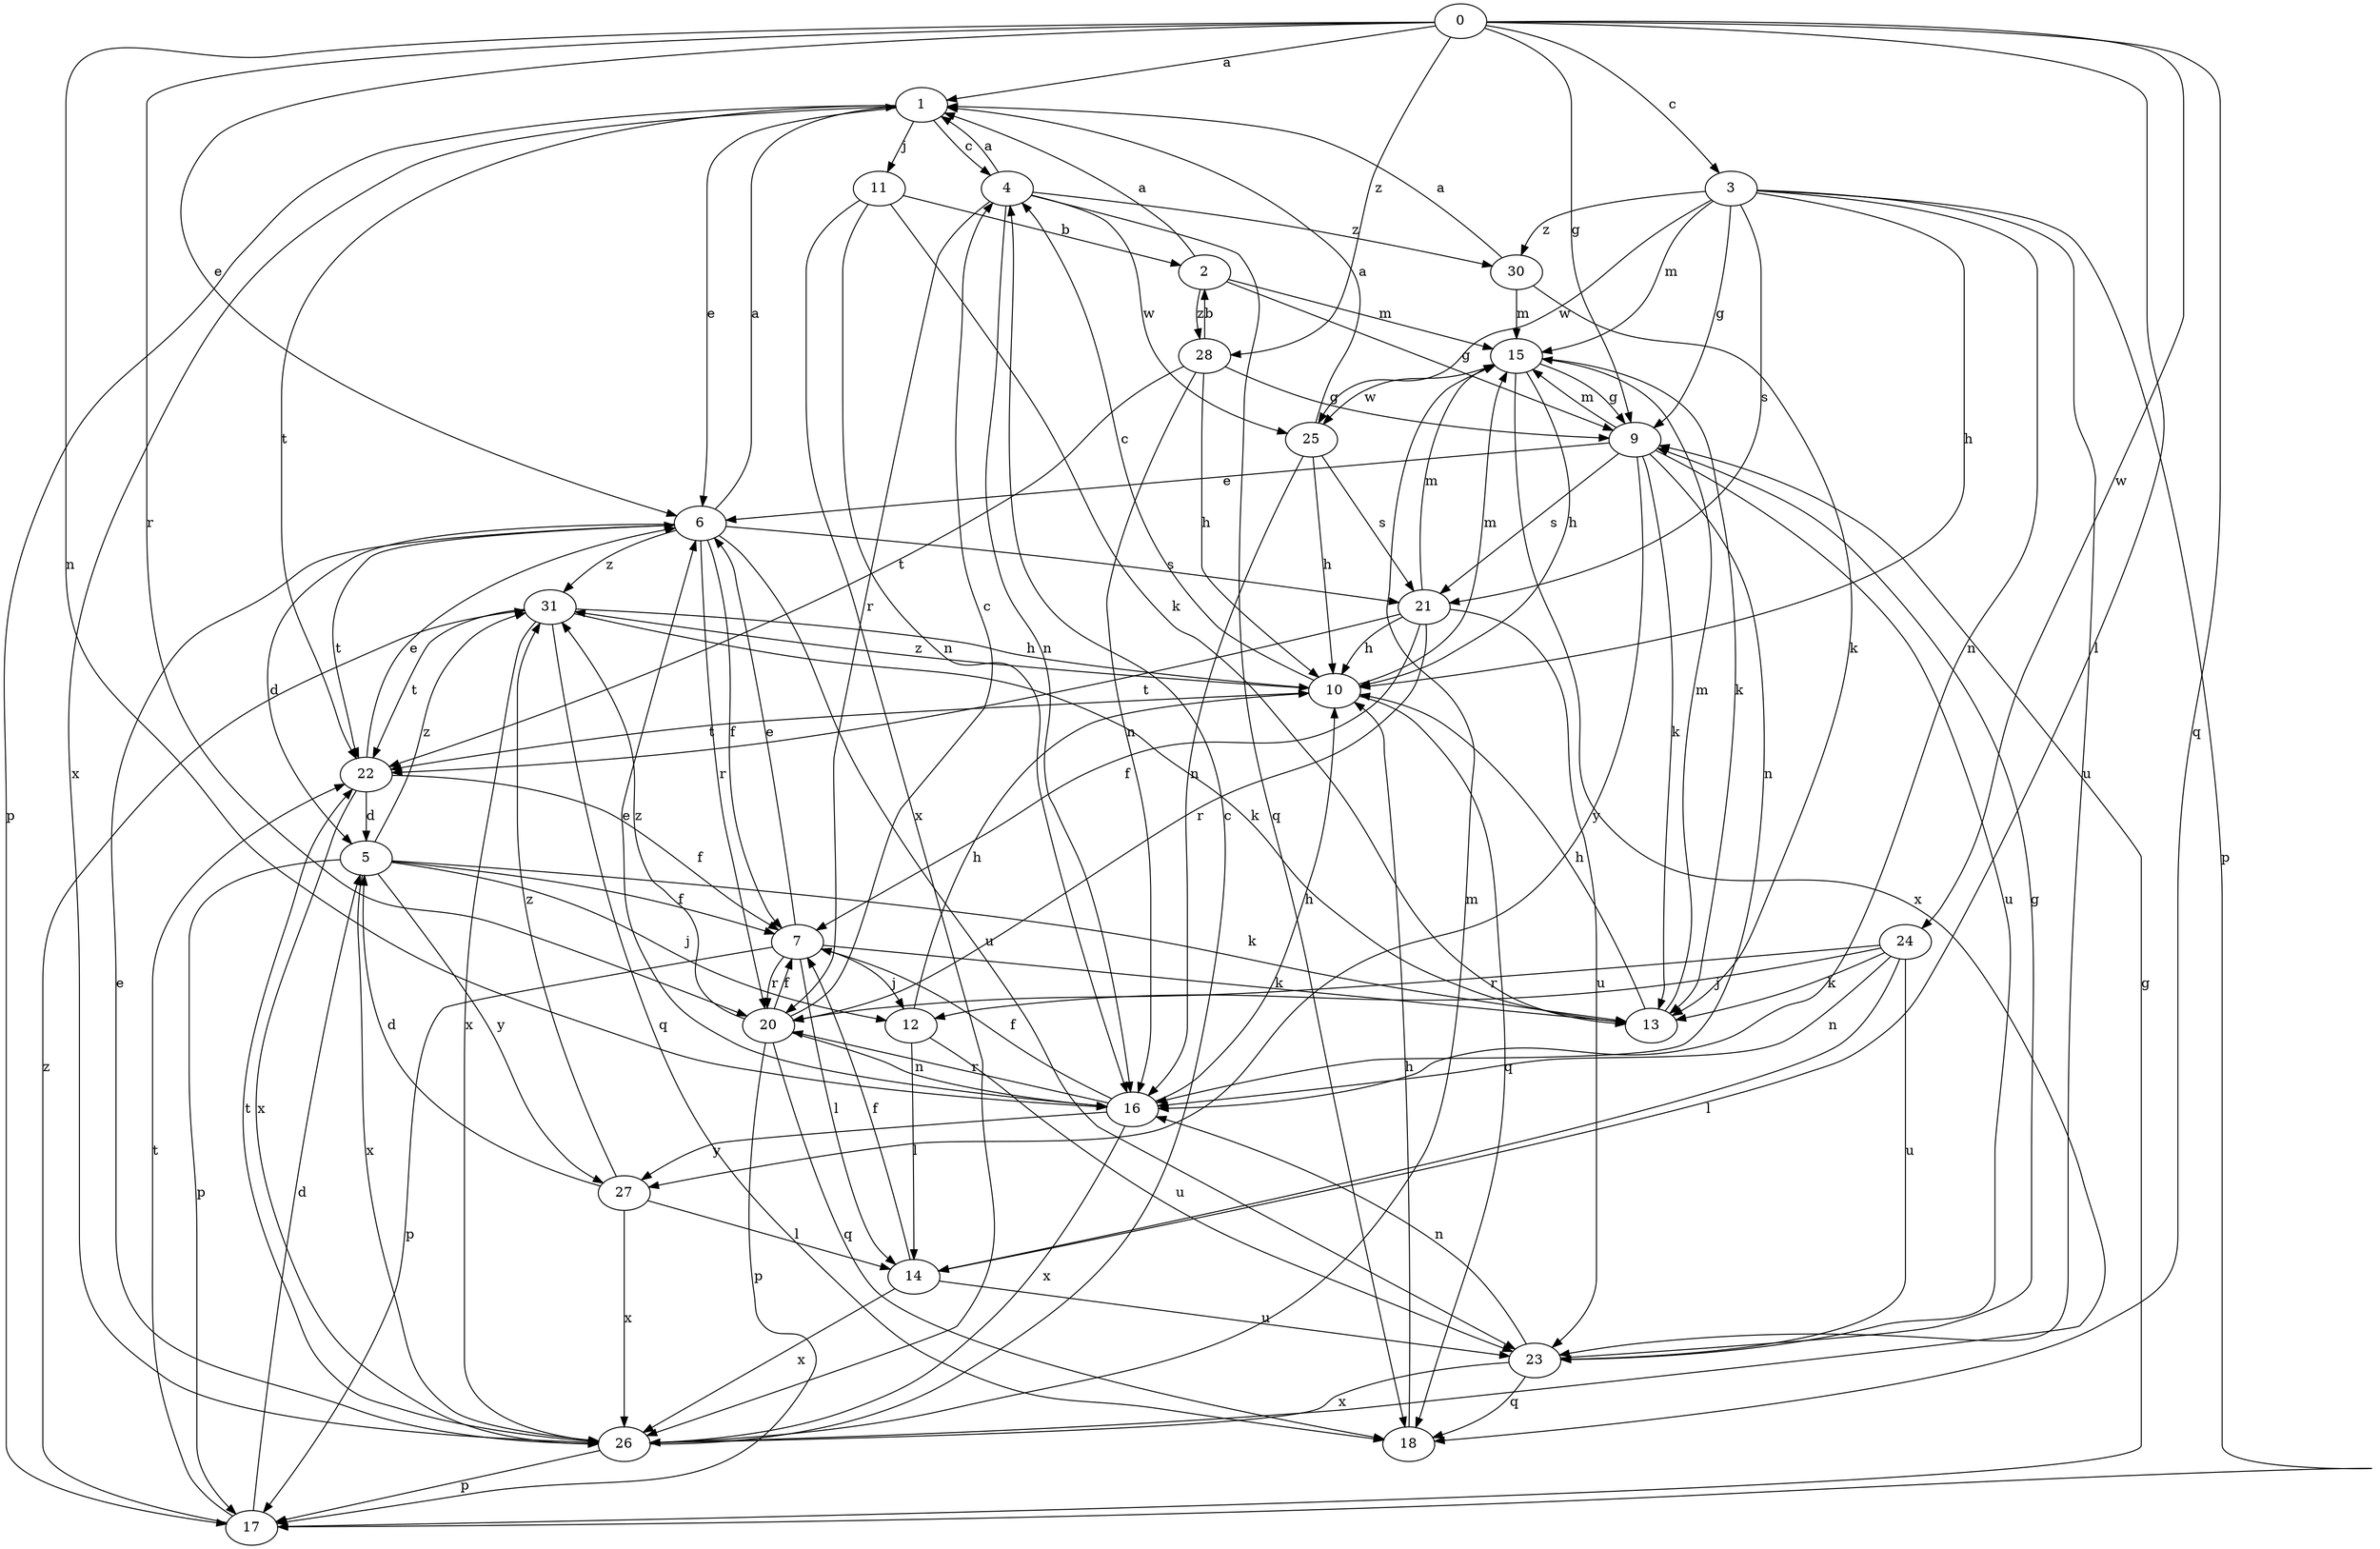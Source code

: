 strict digraph  {
0;
1;
2;
3;
4;
5;
6;
7;
9;
10;
11;
12;
13;
14;
15;
16;
17;
18;
20;
21;
22;
23;
24;
25;
26;
27;
28;
30;
31;
0 -> 1  [label=a];
0 -> 3  [label=c];
0 -> 6  [label=e];
0 -> 9  [label=g];
0 -> 14  [label=l];
0 -> 16  [label=n];
0 -> 18  [label=q];
0 -> 20  [label=r];
0 -> 24  [label=w];
0 -> 28  [label=z];
1 -> 4  [label=c];
1 -> 6  [label=e];
1 -> 11  [label=j];
1 -> 17  [label=p];
1 -> 22  [label=t];
1 -> 26  [label=x];
2 -> 1  [label=a];
2 -> 9  [label=g];
2 -> 15  [label=m];
2 -> 28  [label=z];
3 -> 9  [label=g];
3 -> 10  [label=h];
3 -> 15  [label=m];
3 -> 16  [label=n];
3 -> 17  [label=p];
3 -> 21  [label=s];
3 -> 23  [label=u];
3 -> 25  [label=w];
3 -> 30  [label=z];
4 -> 1  [label=a];
4 -> 16  [label=n];
4 -> 18  [label=q];
4 -> 20  [label=r];
4 -> 25  [label=w];
4 -> 30  [label=z];
5 -> 7  [label=f];
5 -> 12  [label=j];
5 -> 13  [label=k];
5 -> 17  [label=p];
5 -> 26  [label=x];
5 -> 27  [label=y];
5 -> 31  [label=z];
6 -> 1  [label=a];
6 -> 5  [label=d];
6 -> 7  [label=f];
6 -> 20  [label=r];
6 -> 21  [label=s];
6 -> 22  [label=t];
6 -> 23  [label=u];
6 -> 31  [label=z];
7 -> 6  [label=e];
7 -> 12  [label=j];
7 -> 13  [label=k];
7 -> 14  [label=l];
7 -> 17  [label=p];
7 -> 20  [label=r];
9 -> 6  [label=e];
9 -> 13  [label=k];
9 -> 15  [label=m];
9 -> 16  [label=n];
9 -> 21  [label=s];
9 -> 23  [label=u];
9 -> 27  [label=y];
10 -> 4  [label=c];
10 -> 15  [label=m];
10 -> 18  [label=q];
10 -> 22  [label=t];
10 -> 31  [label=z];
11 -> 2  [label=b];
11 -> 13  [label=k];
11 -> 16  [label=n];
11 -> 26  [label=x];
12 -> 10  [label=h];
12 -> 14  [label=l];
12 -> 23  [label=u];
13 -> 10  [label=h];
13 -> 15  [label=m];
14 -> 7  [label=f];
14 -> 23  [label=u];
14 -> 26  [label=x];
15 -> 9  [label=g];
15 -> 10  [label=h];
15 -> 13  [label=k];
15 -> 25  [label=w];
15 -> 26  [label=x];
16 -> 6  [label=e];
16 -> 7  [label=f];
16 -> 10  [label=h];
16 -> 20  [label=r];
16 -> 26  [label=x];
16 -> 27  [label=y];
17 -> 5  [label=d];
17 -> 9  [label=g];
17 -> 22  [label=t];
17 -> 31  [label=z];
18 -> 10  [label=h];
20 -> 4  [label=c];
20 -> 7  [label=f];
20 -> 16  [label=n];
20 -> 17  [label=p];
20 -> 18  [label=q];
20 -> 31  [label=z];
21 -> 7  [label=f];
21 -> 10  [label=h];
21 -> 15  [label=m];
21 -> 20  [label=r];
21 -> 22  [label=t];
21 -> 23  [label=u];
22 -> 5  [label=d];
22 -> 6  [label=e];
22 -> 7  [label=f];
22 -> 26  [label=x];
23 -> 9  [label=g];
23 -> 16  [label=n];
23 -> 18  [label=q];
23 -> 26  [label=x];
24 -> 12  [label=j];
24 -> 13  [label=k];
24 -> 14  [label=l];
24 -> 16  [label=n];
24 -> 20  [label=r];
24 -> 23  [label=u];
25 -> 1  [label=a];
25 -> 10  [label=h];
25 -> 16  [label=n];
25 -> 21  [label=s];
26 -> 4  [label=c];
26 -> 6  [label=e];
26 -> 15  [label=m];
26 -> 17  [label=p];
26 -> 22  [label=t];
27 -> 5  [label=d];
27 -> 14  [label=l];
27 -> 26  [label=x];
27 -> 31  [label=z];
28 -> 2  [label=b];
28 -> 9  [label=g];
28 -> 10  [label=h];
28 -> 16  [label=n];
28 -> 22  [label=t];
30 -> 1  [label=a];
30 -> 13  [label=k];
30 -> 15  [label=m];
31 -> 10  [label=h];
31 -> 13  [label=k];
31 -> 18  [label=q];
31 -> 22  [label=t];
31 -> 26  [label=x];
}
